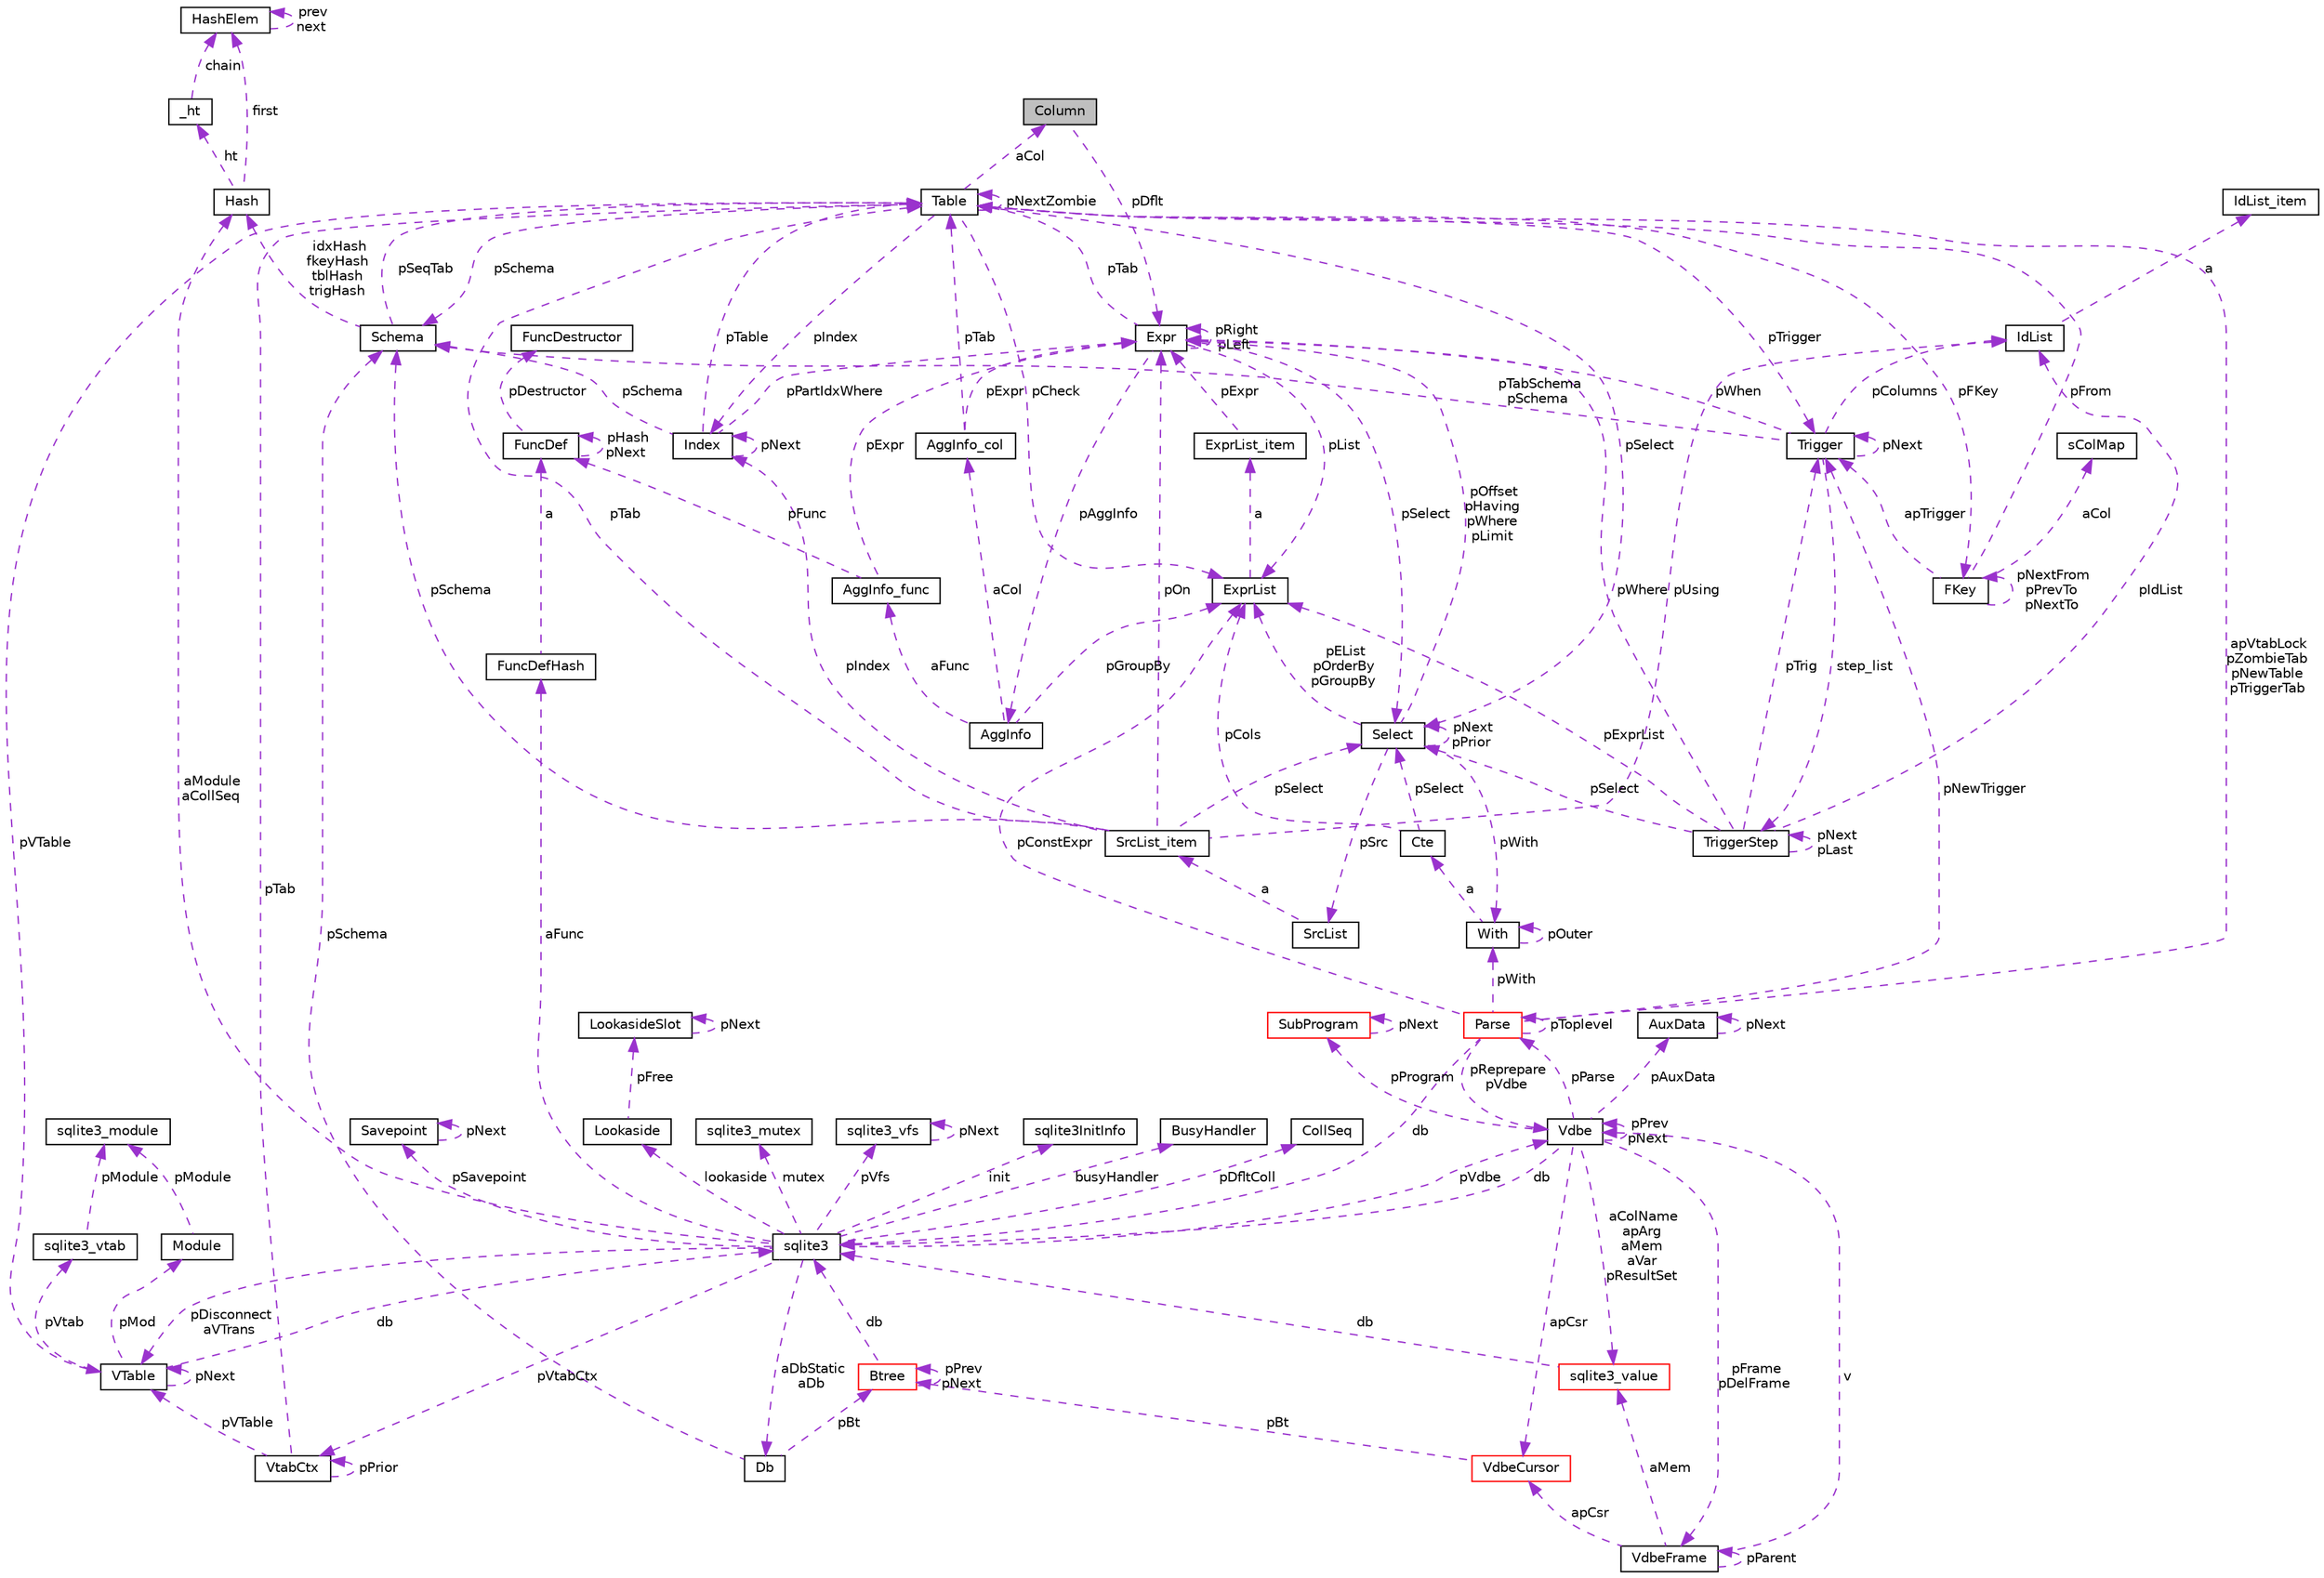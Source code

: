 digraph "Column"
{
  edge [fontname="Helvetica",fontsize="10",labelfontname="Helvetica",labelfontsize="10"];
  node [fontname="Helvetica",fontsize="10",shape=record];
  Node1 [label="Column",height=0.2,width=0.4,color="black", fillcolor="grey75", style="filled", fontcolor="black"];
  Node2 -> Node1 [dir="back",color="darkorchid3",fontsize="10",style="dashed",label=" pDflt" ];
  Node2 [label="Expr",height=0.2,width=0.4,color="black", fillcolor="white", style="filled",URL="$struct_expr.html"];
  Node3 -> Node2 [dir="back",color="darkorchid3",fontsize="10",style="dashed",label=" pAggInfo" ];
  Node3 [label="AggInfo",height=0.2,width=0.4,color="black", fillcolor="white", style="filled",URL="$struct_agg_info.html"];
  Node4 -> Node3 [dir="back",color="darkorchid3",fontsize="10",style="dashed",label=" aCol" ];
  Node4 [label="AggInfo_col",height=0.2,width=0.4,color="black", fillcolor="white", style="filled",URL="$struct_agg_info_1_1_agg_info__col.html"];
  Node2 -> Node4 [dir="back",color="darkorchid3",fontsize="10",style="dashed",label=" pExpr" ];
  Node5 -> Node4 [dir="back",color="darkorchid3",fontsize="10",style="dashed",label=" pTab" ];
  Node5 [label="Table",height=0.2,width=0.4,color="black", fillcolor="white", style="filled",URL="$struct_table.html"];
  Node6 -> Node5 [dir="back",color="darkorchid3",fontsize="10",style="dashed",label=" pSchema" ];
  Node6 [label="Schema",height=0.2,width=0.4,color="black", fillcolor="white", style="filled",URL="$struct_schema.html"];
  Node5 -> Node6 [dir="back",color="darkorchid3",fontsize="10",style="dashed",label=" pSeqTab" ];
  Node7 -> Node6 [dir="back",color="darkorchid3",fontsize="10",style="dashed",label=" idxHash\nfkeyHash\ntblHash\ntrigHash" ];
  Node7 [label="Hash",height=0.2,width=0.4,color="black", fillcolor="white", style="filled",URL="$struct_hash.html"];
  Node8 -> Node7 [dir="back",color="darkorchid3",fontsize="10",style="dashed",label=" ht" ];
  Node8 [label="_ht",height=0.2,width=0.4,color="black", fillcolor="white", style="filled",URL="$struct_hash_1_1__ht.html"];
  Node9 -> Node8 [dir="back",color="darkorchid3",fontsize="10",style="dashed",label=" chain" ];
  Node9 [label="HashElem",height=0.2,width=0.4,color="black", fillcolor="white", style="filled",URL="$struct_hash_elem.html"];
  Node9 -> Node9 [dir="back",color="darkorchid3",fontsize="10",style="dashed",label=" prev\nnext" ];
  Node9 -> Node7 [dir="back",color="darkorchid3",fontsize="10",style="dashed",label=" first" ];
  Node1 -> Node5 [dir="back",color="darkorchid3",fontsize="10",style="dashed",label=" aCol" ];
  Node10 -> Node5 [dir="back",color="darkorchid3",fontsize="10",style="dashed",label=" pFKey" ];
  Node10 [label="FKey",height=0.2,width=0.4,color="black", fillcolor="white", style="filled",URL="$struct_f_key.html"];
  Node11 -> Node10 [dir="back",color="darkorchid3",fontsize="10",style="dashed",label=" aCol" ];
  Node11 [label="sColMap",height=0.2,width=0.4,color="black", fillcolor="white", style="filled",URL="$struct_f_key_1_1s_col_map.html"];
  Node10 -> Node10 [dir="back",color="darkorchid3",fontsize="10",style="dashed",label=" pNextFrom\npPrevTo\npNextTo" ];
  Node5 -> Node10 [dir="back",color="darkorchid3",fontsize="10",style="dashed",label=" pFrom" ];
  Node12 -> Node10 [dir="back",color="darkorchid3",fontsize="10",style="dashed",label=" apTrigger" ];
  Node12 [label="Trigger",height=0.2,width=0.4,color="black", fillcolor="white", style="filled",URL="$struct_trigger.html"];
  Node13 -> Node12 [dir="back",color="darkorchid3",fontsize="10",style="dashed",label=" step_list" ];
  Node13 [label="TriggerStep",height=0.2,width=0.4,color="black", fillcolor="white", style="filled",URL="$struct_trigger_step.html"];
  Node13 -> Node13 [dir="back",color="darkorchid3",fontsize="10",style="dashed",label=" pNext\npLast" ];
  Node2 -> Node13 [dir="back",color="darkorchid3",fontsize="10",style="dashed",label=" pWhere" ];
  Node14 -> Node13 [dir="back",color="darkorchid3",fontsize="10",style="dashed",label=" pIdList" ];
  Node14 [label="IdList",height=0.2,width=0.4,color="black", fillcolor="white", style="filled",URL="$struct_id_list.html"];
  Node15 -> Node14 [dir="back",color="darkorchid3",fontsize="10",style="dashed",label=" a" ];
  Node15 [label="IdList_item",height=0.2,width=0.4,color="black", fillcolor="white", style="filled",URL="$struct_id_list_1_1_id_list__item.html"];
  Node16 -> Node13 [dir="back",color="darkorchid3",fontsize="10",style="dashed",label=" pSelect" ];
  Node16 [label="Select",height=0.2,width=0.4,color="black", fillcolor="white", style="filled",URL="$struct_select.html"];
  Node2 -> Node16 [dir="back",color="darkorchid3",fontsize="10",style="dashed",label=" pOffset\npHaving\npWhere\npLimit" ];
  Node17 -> Node16 [dir="back",color="darkorchid3",fontsize="10",style="dashed",label=" pWith" ];
  Node17 [label="With",height=0.2,width=0.4,color="black", fillcolor="white", style="filled",URL="$struct_with.html"];
  Node18 -> Node17 [dir="back",color="darkorchid3",fontsize="10",style="dashed",label=" a" ];
  Node18 [label="Cte",height=0.2,width=0.4,color="black", fillcolor="white", style="filled",URL="$struct_with_1_1_cte.html"];
  Node16 -> Node18 [dir="back",color="darkorchid3",fontsize="10",style="dashed",label=" pSelect" ];
  Node19 -> Node18 [dir="back",color="darkorchid3",fontsize="10",style="dashed",label=" pCols" ];
  Node19 [label="ExprList",height=0.2,width=0.4,color="black", fillcolor="white", style="filled",URL="$struct_expr_list.html"];
  Node20 -> Node19 [dir="back",color="darkorchid3",fontsize="10",style="dashed",label=" a" ];
  Node20 [label="ExprList_item",height=0.2,width=0.4,color="black", fillcolor="white", style="filled",URL="$struct_expr_list_1_1_expr_list__item.html"];
  Node2 -> Node20 [dir="back",color="darkorchid3",fontsize="10",style="dashed",label=" pExpr" ];
  Node17 -> Node17 [dir="back",color="darkorchid3",fontsize="10",style="dashed",label=" pOuter" ];
  Node16 -> Node16 [dir="back",color="darkorchid3",fontsize="10",style="dashed",label=" pNext\npPrior" ];
  Node21 -> Node16 [dir="back",color="darkorchid3",fontsize="10",style="dashed",label=" pSrc" ];
  Node21 [label="SrcList",height=0.2,width=0.4,color="black", fillcolor="white", style="filled",URL="$struct_src_list.html"];
  Node22 -> Node21 [dir="back",color="darkorchid3",fontsize="10",style="dashed",label=" a" ];
  Node22 [label="SrcList_item",height=0.2,width=0.4,color="black", fillcolor="white", style="filled",URL="$struct_src_list_1_1_src_list__item.html"];
  Node6 -> Node22 [dir="back",color="darkorchid3",fontsize="10",style="dashed",label=" pSchema" ];
  Node2 -> Node22 [dir="back",color="darkorchid3",fontsize="10",style="dashed",label=" pOn" ];
  Node14 -> Node22 [dir="back",color="darkorchid3",fontsize="10",style="dashed",label=" pUsing" ];
  Node5 -> Node22 [dir="back",color="darkorchid3",fontsize="10",style="dashed",label=" pTab" ];
  Node16 -> Node22 [dir="back",color="darkorchid3",fontsize="10",style="dashed",label=" pSelect" ];
  Node23 -> Node22 [dir="back",color="darkorchid3",fontsize="10",style="dashed",label=" pIndex" ];
  Node23 [label="Index",height=0.2,width=0.4,color="black", fillcolor="white", style="filled",URL="$struct_index.html"];
  Node6 -> Node23 [dir="back",color="darkorchid3",fontsize="10",style="dashed",label=" pSchema" ];
  Node2 -> Node23 [dir="back",color="darkorchid3",fontsize="10",style="dashed",label=" pPartIdxWhere" ];
  Node5 -> Node23 [dir="back",color="darkorchid3",fontsize="10",style="dashed",label=" pTable" ];
  Node23 -> Node23 [dir="back",color="darkorchid3",fontsize="10",style="dashed",label=" pNext" ];
  Node19 -> Node16 [dir="back",color="darkorchid3",fontsize="10",style="dashed",label=" pEList\npOrderBy\npGroupBy" ];
  Node12 -> Node13 [dir="back",color="darkorchid3",fontsize="10",style="dashed",label=" pTrig" ];
  Node19 -> Node13 [dir="back",color="darkorchid3",fontsize="10",style="dashed",label=" pExprList" ];
  Node6 -> Node12 [dir="back",color="darkorchid3",fontsize="10",style="dashed",label=" pTabSchema\npSchema" ];
  Node2 -> Node12 [dir="back",color="darkorchid3",fontsize="10",style="dashed",label=" pWhen" ];
  Node14 -> Node12 [dir="back",color="darkorchid3",fontsize="10",style="dashed",label=" pColumns" ];
  Node12 -> Node12 [dir="back",color="darkorchid3",fontsize="10",style="dashed",label=" pNext" ];
  Node24 -> Node5 [dir="back",color="darkorchid3",fontsize="10",style="dashed",label=" pVTable" ];
  Node24 [label="VTable",height=0.2,width=0.4,color="black", fillcolor="white", style="filled",URL="$struct_v_table.html"];
  Node25 -> Node24 [dir="back",color="darkorchid3",fontsize="10",style="dashed",label=" db" ];
  Node25 [label="sqlite3",height=0.2,width=0.4,color="black", fillcolor="white", style="filled",URL="$structsqlite3.html"];
  Node26 -> Node25 [dir="back",color="darkorchid3",fontsize="10",style="dashed",label=" pVdbe" ];
  Node26 [label="Vdbe",height=0.2,width=0.4,color="black", fillcolor="white", style="filled",URL="$struct_vdbe.html"];
  Node26 -> Node26 [dir="back",color="darkorchid3",fontsize="10",style="dashed",label=" pPrev\npNext" ];
  Node27 -> Node26 [dir="back",color="darkorchid3",fontsize="10",style="dashed",label=" aColName\napArg\naMem\naVar\npResultSet" ];
  Node27 [label="sqlite3_value",height=0.2,width=0.4,color="red", fillcolor="white", style="filled",URL="$struct_mem.html"];
  Node25 -> Node27 [dir="back",color="darkorchid3",fontsize="10",style="dashed",label=" db" ];
  Node25 -> Node26 [dir="back",color="darkorchid3",fontsize="10",style="dashed",label=" db" ];
  Node28 -> Node26 [dir="back",color="darkorchid3",fontsize="10",style="dashed",label=" pFrame\npDelFrame" ];
  Node28 [label="VdbeFrame",height=0.2,width=0.4,color="black", fillcolor="white", style="filled",URL="$struct_vdbe_frame.html"];
  Node27 -> Node28 [dir="back",color="darkorchid3",fontsize="10",style="dashed",label=" aMem" ];
  Node26 -> Node28 [dir="back",color="darkorchid3",fontsize="10",style="dashed",label=" v" ];
  Node28 -> Node28 [dir="back",color="darkorchid3",fontsize="10",style="dashed",label=" pParent" ];
  Node29 -> Node28 [dir="back",color="darkorchid3",fontsize="10",style="dashed",label=" apCsr" ];
  Node29 [label="VdbeCursor",height=0.2,width=0.4,color="red", fillcolor="white", style="filled",URL="$struct_vdbe_cursor.html"];
  Node30 -> Node29 [dir="back",color="darkorchid3",fontsize="10",style="dashed",label=" pBt" ];
  Node30 [label="Btree",height=0.2,width=0.4,color="red", fillcolor="white", style="filled",URL="$struct_btree.html"];
  Node25 -> Node30 [dir="back",color="darkorchid3",fontsize="10",style="dashed",label=" db" ];
  Node30 -> Node30 [dir="back",color="darkorchid3",fontsize="10",style="dashed",label=" pPrev\npNext" ];
  Node31 -> Node26 [dir="back",color="darkorchid3",fontsize="10",style="dashed",label=" pAuxData" ];
  Node31 [label="AuxData",height=0.2,width=0.4,color="black", fillcolor="white", style="filled",URL="$struct_aux_data.html"];
  Node31 -> Node31 [dir="back",color="darkorchid3",fontsize="10",style="dashed",label=" pNext" ];
  Node32 -> Node26 [dir="back",color="darkorchid3",fontsize="10",style="dashed",label=" pProgram" ];
  Node32 [label="SubProgram",height=0.2,width=0.4,color="red", fillcolor="white", style="filled",URL="$struct_sub_program.html"];
  Node32 -> Node32 [dir="back",color="darkorchid3",fontsize="10",style="dashed",label=" pNext" ];
  Node29 -> Node26 [dir="back",color="darkorchid3",fontsize="10",style="dashed",label=" apCsr" ];
  Node33 -> Node26 [dir="back",color="darkorchid3",fontsize="10",style="dashed",label=" pParse" ];
  Node33 [label="Parse",height=0.2,width=0.4,color="red", fillcolor="white", style="filled",URL="$struct_parse.html"];
  Node26 -> Node33 [dir="back",color="darkorchid3",fontsize="10",style="dashed",label=" pReprepare\npVdbe" ];
  Node25 -> Node33 [dir="back",color="darkorchid3",fontsize="10",style="dashed",label=" db" ];
  Node17 -> Node33 [dir="back",color="darkorchid3",fontsize="10",style="dashed",label=" pWith" ];
  Node5 -> Node33 [dir="back",color="darkorchid3",fontsize="10",style="dashed",label=" apVtabLock\npZombieTab\npNewTable\npTriggerTab" ];
  Node12 -> Node33 [dir="back",color="darkorchid3",fontsize="10",style="dashed",label=" pNewTrigger" ];
  Node19 -> Node33 [dir="back",color="darkorchid3",fontsize="10",style="dashed",label=" pConstExpr" ];
  Node33 -> Node33 [dir="back",color="darkorchid3",fontsize="10",style="dashed",label=" pToplevel" ];
  Node34 -> Node25 [dir="back",color="darkorchid3",fontsize="10",style="dashed",label=" pSavepoint" ];
  Node34 [label="Savepoint",height=0.2,width=0.4,color="black", fillcolor="white", style="filled",URL="$struct_savepoint.html"];
  Node34 -> Node34 [dir="back",color="darkorchid3",fontsize="10",style="dashed",label=" pNext" ];
  Node35 -> Node25 [dir="back",color="darkorchid3",fontsize="10",style="dashed",label=" aFunc" ];
  Node35 [label="FuncDefHash",height=0.2,width=0.4,color="black", fillcolor="white", style="filled",URL="$struct_func_def_hash.html"];
  Node36 -> Node35 [dir="back",color="darkorchid3",fontsize="10",style="dashed",label=" a" ];
  Node36 [label="FuncDef",height=0.2,width=0.4,color="black", fillcolor="white", style="filled",URL="$struct_func_def.html"];
  Node37 -> Node36 [dir="back",color="darkorchid3",fontsize="10",style="dashed",label=" pDestructor" ];
  Node37 [label="FuncDestructor",height=0.2,width=0.4,color="black", fillcolor="white", style="filled",URL="$struct_func_destructor.html"];
  Node36 -> Node36 [dir="back",color="darkorchid3",fontsize="10",style="dashed",label=" pHash\npNext" ];
  Node38 -> Node25 [dir="back",color="darkorchid3",fontsize="10",style="dashed",label=" lookaside" ];
  Node38 [label="Lookaside",height=0.2,width=0.4,color="black", fillcolor="white", style="filled",URL="$struct_lookaside.html"];
  Node39 -> Node38 [dir="back",color="darkorchid3",fontsize="10",style="dashed",label=" pFree" ];
  Node39 [label="LookasideSlot",height=0.2,width=0.4,color="black", fillcolor="white", style="filled",URL="$struct_lookaside_slot.html"];
  Node39 -> Node39 [dir="back",color="darkorchid3",fontsize="10",style="dashed",label=" pNext" ];
  Node40 -> Node25 [dir="back",color="darkorchid3",fontsize="10",style="dashed",label=" mutex" ];
  Node40 [label="sqlite3_mutex",height=0.2,width=0.4,color="black", fillcolor="white", style="filled",URL="$structsqlite3__mutex.html"];
  Node41 -> Node25 [dir="back",color="darkorchid3",fontsize="10",style="dashed",label=" pVfs" ];
  Node41 [label="sqlite3_vfs",height=0.2,width=0.4,color="black", fillcolor="white", style="filled",URL="$structsqlite3__vfs.html"];
  Node41 -> Node41 [dir="back",color="darkorchid3",fontsize="10",style="dashed",label=" pNext" ];
  Node42 -> Node25 [dir="back",color="darkorchid3",fontsize="10",style="dashed",label=" init" ];
  Node42 [label="sqlite3InitInfo",height=0.2,width=0.4,color="black", fillcolor="white", style="filled",URL="$structsqlite3_1_1sqlite3_init_info.html"];
  Node43 -> Node25 [dir="back",color="darkorchid3",fontsize="10",style="dashed",label=" busyHandler" ];
  Node43 [label="BusyHandler",height=0.2,width=0.4,color="black", fillcolor="white", style="filled",URL="$struct_busy_handler.html"];
  Node44 -> Node25 [dir="back",color="darkorchid3",fontsize="10",style="dashed",label=" pVtabCtx" ];
  Node44 [label="VtabCtx",height=0.2,width=0.4,color="black", fillcolor="white", style="filled",URL="$struct_vtab_ctx.html"];
  Node44 -> Node44 [dir="back",color="darkorchid3",fontsize="10",style="dashed",label=" pPrior" ];
  Node24 -> Node44 [dir="back",color="darkorchid3",fontsize="10",style="dashed",label=" pVTable" ];
  Node5 -> Node44 [dir="back",color="darkorchid3",fontsize="10",style="dashed",label=" pTab" ];
  Node45 -> Node25 [dir="back",color="darkorchid3",fontsize="10",style="dashed",label=" pDfltColl" ];
  Node45 [label="CollSeq",height=0.2,width=0.4,color="black", fillcolor="white", style="filled",URL="$struct_coll_seq.html"];
  Node24 -> Node25 [dir="back",color="darkorchid3",fontsize="10",style="dashed",label=" pDisconnect\naVTrans" ];
  Node46 -> Node25 [dir="back",color="darkorchid3",fontsize="10",style="dashed",label=" aDbStatic\naDb" ];
  Node46 [label="Db",height=0.2,width=0.4,color="black", fillcolor="white", style="filled",URL="$struct_db.html"];
  Node6 -> Node46 [dir="back",color="darkorchid3",fontsize="10",style="dashed",label=" pSchema" ];
  Node30 -> Node46 [dir="back",color="darkorchid3",fontsize="10",style="dashed",label=" pBt" ];
  Node7 -> Node25 [dir="back",color="darkorchid3",fontsize="10",style="dashed",label=" aModule\naCollSeq" ];
  Node24 -> Node24 [dir="back",color="darkorchid3",fontsize="10",style="dashed",label=" pNext" ];
  Node47 -> Node24 [dir="back",color="darkorchid3",fontsize="10",style="dashed",label=" pMod" ];
  Node47 [label="Module",height=0.2,width=0.4,color="black", fillcolor="white", style="filled",URL="$struct_module.html"];
  Node48 -> Node47 [dir="back",color="darkorchid3",fontsize="10",style="dashed",label=" pModule" ];
  Node48 [label="sqlite3_module",height=0.2,width=0.4,color="black", fillcolor="white", style="filled",URL="$structsqlite3__module.html"];
  Node49 -> Node24 [dir="back",color="darkorchid3",fontsize="10",style="dashed",label=" pVtab" ];
  Node49 [label="sqlite3_vtab",height=0.2,width=0.4,color="black", fillcolor="white", style="filled",URL="$structsqlite3__vtab.html"];
  Node48 -> Node49 [dir="back",color="darkorchid3",fontsize="10",style="dashed",label=" pModule" ];
  Node5 -> Node5 [dir="back",color="darkorchid3",fontsize="10",style="dashed",label=" pNextZombie" ];
  Node12 -> Node5 [dir="back",color="darkorchid3",fontsize="10",style="dashed",label=" pTrigger" ];
  Node16 -> Node5 [dir="back",color="darkorchid3",fontsize="10",style="dashed",label=" pSelect" ];
  Node19 -> Node5 [dir="back",color="darkorchid3",fontsize="10",style="dashed",label=" pCheck" ];
  Node23 -> Node5 [dir="back",color="darkorchid3",fontsize="10",style="dashed",label=" pIndex" ];
  Node50 -> Node3 [dir="back",color="darkorchid3",fontsize="10",style="dashed",label=" aFunc" ];
  Node50 [label="AggInfo_func",height=0.2,width=0.4,color="black", fillcolor="white", style="filled",URL="$struct_agg_info_1_1_agg_info__func.html"];
  Node2 -> Node50 [dir="back",color="darkorchid3",fontsize="10",style="dashed",label=" pExpr" ];
  Node36 -> Node50 [dir="back",color="darkorchid3",fontsize="10",style="dashed",label=" pFunc" ];
  Node19 -> Node3 [dir="back",color="darkorchid3",fontsize="10",style="dashed",label=" pGroupBy" ];
  Node2 -> Node2 [dir="back",color="darkorchid3",fontsize="10",style="dashed",label=" pRight\npLeft" ];
  Node5 -> Node2 [dir="back",color="darkorchid3",fontsize="10",style="dashed",label=" pTab" ];
  Node16 -> Node2 [dir="back",color="darkorchid3",fontsize="10",style="dashed",label=" pSelect" ];
  Node19 -> Node2 [dir="back",color="darkorchid3",fontsize="10",style="dashed",label=" pList" ];
}
